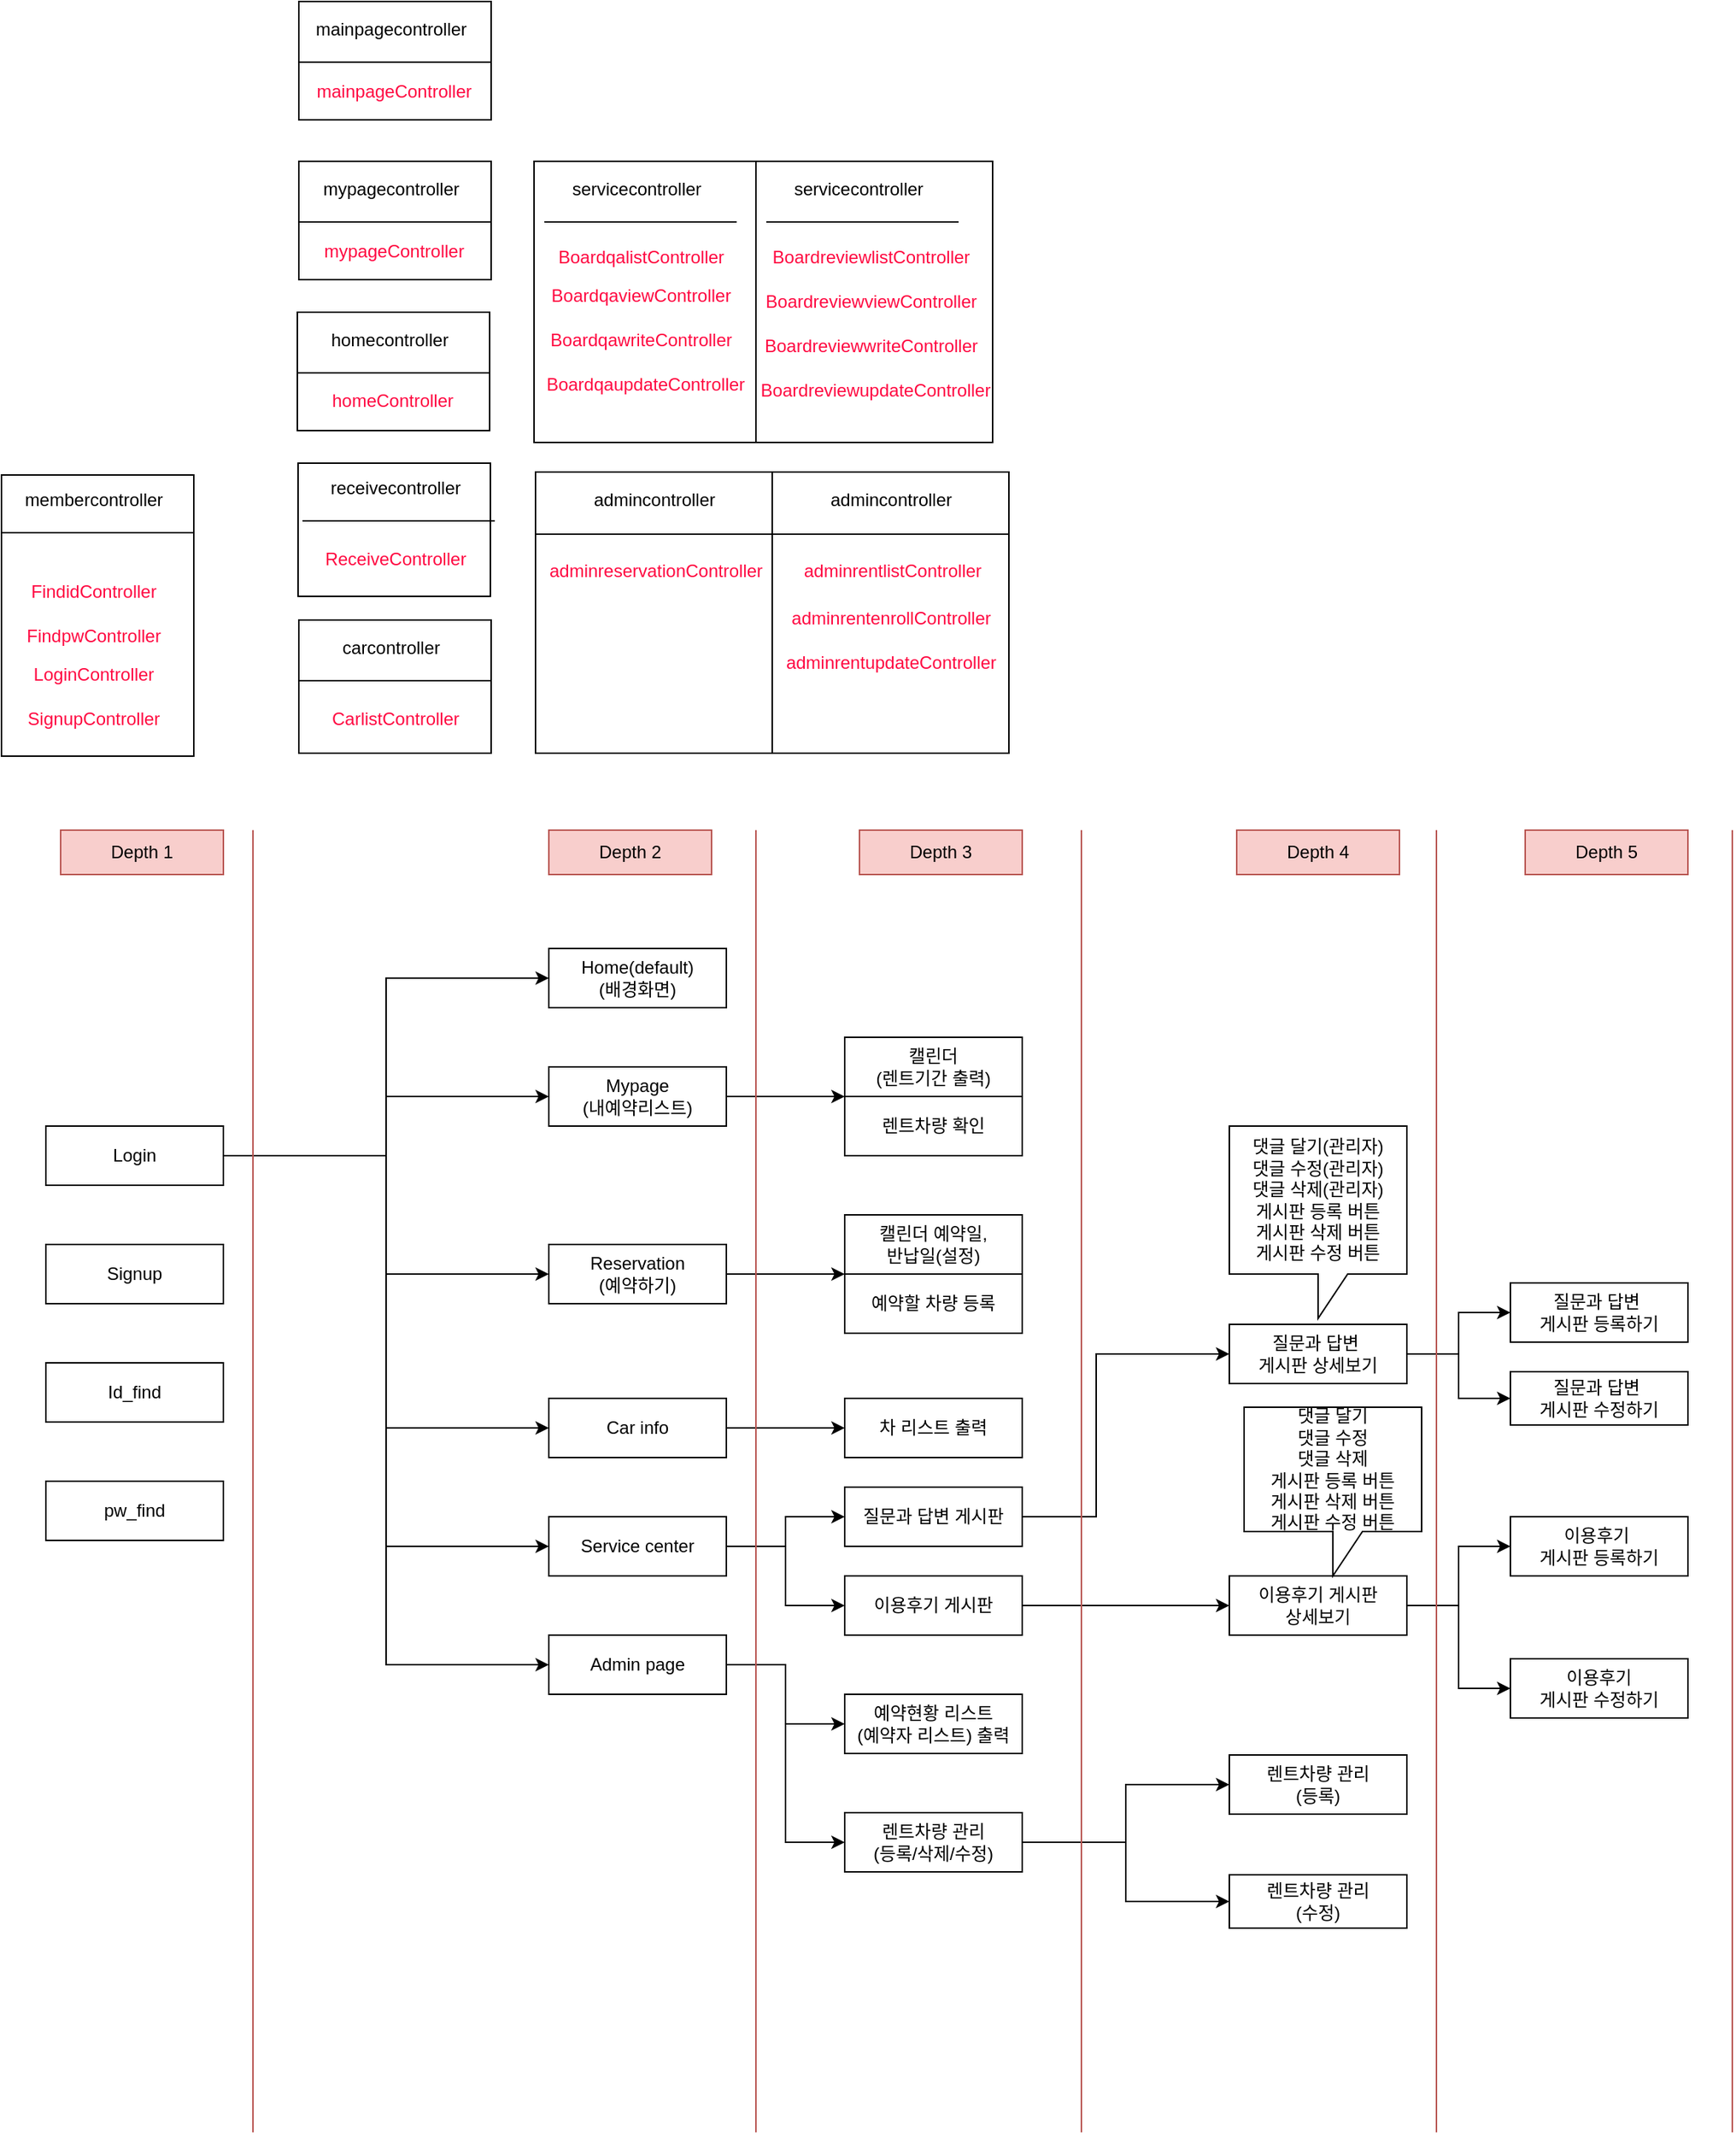 <mxfile version="15.7.1" type="device"><diagram id="m4XJBXBItrKOND6yO9t7" name="Page-1"><mxGraphModel dx="2370" dy="2549" grid="1" gridSize="10" guides="1" tooltips="1" connect="1" arrows="1" fold="1" page="1" pageScale="1" pageWidth="827" pageHeight="1169" math="0" shadow="0"><root><mxCell id="0"/><mxCell id="1" parent="0"/><mxCell id="Mjkvi9e5ntE0ytHncQsY-12" style="edgeStyle=orthogonalEdgeStyle;rounded=0;orthogonalLoop=1;jettySize=auto;html=1;entryX=0;entryY=0.5;entryDx=0;entryDy=0;" parent="1" source="Mjkvi9e5ntE0ytHncQsY-1" target="Mjkvi9e5ntE0ytHncQsY-6" edge="1"><mxGeometry relative="1" as="geometry"><Array as="points"><mxPoint x="410" y="180"/><mxPoint x="410" y="60"/></Array></mxGeometry></mxCell><mxCell id="Mjkvi9e5ntE0ytHncQsY-13" style="edgeStyle=orthogonalEdgeStyle;rounded=0;orthogonalLoop=1;jettySize=auto;html=1;entryX=0;entryY=0.5;entryDx=0;entryDy=0;" parent="1" source="Mjkvi9e5ntE0ytHncQsY-1" target="Mjkvi9e5ntE0ytHncQsY-7" edge="1"><mxGeometry relative="1" as="geometry"/></mxCell><mxCell id="Mjkvi9e5ntE0ytHncQsY-15" style="edgeStyle=orthogonalEdgeStyle;rounded=0;orthogonalLoop=1;jettySize=auto;html=1;entryX=0;entryY=0.5;entryDx=0;entryDy=0;" parent="1" source="Mjkvi9e5ntE0ytHncQsY-1" target="Mjkvi9e5ntE0ytHncQsY-8" edge="1"><mxGeometry relative="1" as="geometry"/></mxCell><mxCell id="Mjkvi9e5ntE0ytHncQsY-16" style="edgeStyle=orthogonalEdgeStyle;rounded=0;orthogonalLoop=1;jettySize=auto;html=1;entryX=0;entryY=0.5;entryDx=0;entryDy=0;" parent="1" source="Mjkvi9e5ntE0ytHncQsY-1" target="Mjkvi9e5ntE0ytHncQsY-9" edge="1"><mxGeometry relative="1" as="geometry"/></mxCell><mxCell id="Mjkvi9e5ntE0ytHncQsY-17" style="edgeStyle=orthogonalEdgeStyle;rounded=0;orthogonalLoop=1;jettySize=auto;html=1;entryX=0;entryY=0.5;entryDx=0;entryDy=0;" parent="1" source="Mjkvi9e5ntE0ytHncQsY-1" target="Mjkvi9e5ntE0ytHncQsY-10" edge="1"><mxGeometry relative="1" as="geometry"/></mxCell><mxCell id="Mjkvi9e5ntE0ytHncQsY-18" style="edgeStyle=orthogonalEdgeStyle;rounded=0;orthogonalLoop=1;jettySize=auto;html=1;entryX=0;entryY=0.5;entryDx=0;entryDy=0;" parent="1" source="Mjkvi9e5ntE0ytHncQsY-1" target="Mjkvi9e5ntE0ytHncQsY-11" edge="1"><mxGeometry relative="1" as="geometry"/></mxCell><mxCell id="Mjkvi9e5ntE0ytHncQsY-1" value="Login" style="rounded=0;whiteSpace=wrap;html=1;" parent="1" vertex="1"><mxGeometry x="180" y="160" width="120" height="40" as="geometry"/></mxCell><mxCell id="Mjkvi9e5ntE0ytHncQsY-2" value="Signup" style="rounded=0;whiteSpace=wrap;html=1;" parent="1" vertex="1"><mxGeometry x="180" y="240" width="120" height="40" as="geometry"/></mxCell><mxCell id="Mjkvi9e5ntE0ytHncQsY-3" value="Id_find" style="rounded=0;whiteSpace=wrap;html=1;" parent="1" vertex="1"><mxGeometry x="180" y="320" width="120" height="40" as="geometry"/></mxCell><mxCell id="Mjkvi9e5ntE0ytHncQsY-4" value="pw_find" style="rounded=0;whiteSpace=wrap;html=1;" parent="1" vertex="1"><mxGeometry x="180" y="400" width="120" height="40" as="geometry"/></mxCell><mxCell id="Mjkvi9e5ntE0ytHncQsY-6" value="Home(default)&lt;br&gt;(배경화면)" style="rounded=0;whiteSpace=wrap;html=1;" parent="1" vertex="1"><mxGeometry x="520" y="40" width="120" height="40" as="geometry"/></mxCell><mxCell id="_GGmsWmwq4d1BB2UsYyU-12" style="edgeStyle=orthogonalEdgeStyle;rounded=0;orthogonalLoop=1;jettySize=auto;html=1;entryX=0;entryY=0;entryDx=0;entryDy=0;" edge="1" parent="1" source="Mjkvi9e5ntE0ytHncQsY-7" target="Mjkvi9e5ntE0ytHncQsY-26"><mxGeometry relative="1" as="geometry"><Array as="points"><mxPoint x="700" y="140"/><mxPoint x="700" y="140"/></Array></mxGeometry></mxCell><mxCell id="Mjkvi9e5ntE0ytHncQsY-7" value="Mypage&lt;br&gt;(내예약리스트)" style="rounded=0;whiteSpace=wrap;html=1;" parent="1" vertex="1"><mxGeometry x="520" y="120" width="120" height="40" as="geometry"/></mxCell><mxCell id="_GGmsWmwq4d1BB2UsYyU-13" style="edgeStyle=orthogonalEdgeStyle;rounded=0;orthogonalLoop=1;jettySize=auto;html=1;entryX=0;entryY=0;entryDx=0;entryDy=0;" edge="1" parent="1" source="Mjkvi9e5ntE0ytHncQsY-8" target="Mjkvi9e5ntE0ytHncQsY-34"><mxGeometry relative="1" as="geometry"><Array as="points"><mxPoint x="700" y="260"/><mxPoint x="700" y="260"/></Array></mxGeometry></mxCell><mxCell id="Mjkvi9e5ntE0ytHncQsY-8" value="Reservation&lt;br&gt;(예약하기)" style="rounded=0;whiteSpace=wrap;html=1;" parent="1" vertex="1"><mxGeometry x="520" y="240" width="120" height="40" as="geometry"/></mxCell><mxCell id="Mjkvi9e5ntE0ytHncQsY-36" style="edgeStyle=orthogonalEdgeStyle;rounded=0;orthogonalLoop=1;jettySize=auto;html=1;entryX=0;entryY=0.5;entryDx=0;entryDy=0;" parent="1" source="Mjkvi9e5ntE0ytHncQsY-9" target="Mjkvi9e5ntE0ytHncQsY-35" edge="1"><mxGeometry relative="1" as="geometry"/></mxCell><mxCell id="Mjkvi9e5ntE0ytHncQsY-9" value="Car info" style="rounded=0;whiteSpace=wrap;html=1;" parent="1" vertex="1"><mxGeometry x="520" y="344" width="120" height="40" as="geometry"/></mxCell><mxCell id="Mjkvi9e5ntE0ytHncQsY-41" style="edgeStyle=orthogonalEdgeStyle;rounded=0;orthogonalLoop=1;jettySize=auto;html=1;entryX=0;entryY=0.5;entryDx=0;entryDy=0;" parent="1" source="Mjkvi9e5ntE0ytHncQsY-10" target="Mjkvi9e5ntE0ytHncQsY-39" edge="1"><mxGeometry relative="1" as="geometry"/></mxCell><mxCell id="Mjkvi9e5ntE0ytHncQsY-42" style="edgeStyle=orthogonalEdgeStyle;rounded=0;orthogonalLoop=1;jettySize=auto;html=1;entryX=0;entryY=0.5;entryDx=0;entryDy=0;" parent="1" source="Mjkvi9e5ntE0ytHncQsY-10" target="Mjkvi9e5ntE0ytHncQsY-40" edge="1"><mxGeometry relative="1" as="geometry"/></mxCell><mxCell id="Mjkvi9e5ntE0ytHncQsY-10" value="Service center" style="rounded=0;whiteSpace=wrap;html=1;" parent="1" vertex="1"><mxGeometry x="520" y="424" width="120" height="40" as="geometry"/></mxCell><mxCell id="Mjkvi9e5ntE0ytHncQsY-45" style="edgeStyle=orthogonalEdgeStyle;rounded=0;orthogonalLoop=1;jettySize=auto;html=1;entryX=0;entryY=0.5;entryDx=0;entryDy=0;" parent="1" source="Mjkvi9e5ntE0ytHncQsY-11" target="Mjkvi9e5ntE0ytHncQsY-43" edge="1"><mxGeometry relative="1" as="geometry"/></mxCell><mxCell id="Mjkvi9e5ntE0ytHncQsY-46" style="edgeStyle=orthogonalEdgeStyle;rounded=0;orthogonalLoop=1;jettySize=auto;html=1;entryX=0;entryY=0.5;entryDx=0;entryDy=0;" parent="1" source="Mjkvi9e5ntE0ytHncQsY-11" target="Mjkvi9e5ntE0ytHncQsY-44" edge="1"><mxGeometry relative="1" as="geometry"/></mxCell><mxCell id="Mjkvi9e5ntE0ytHncQsY-11" value="Admin page" style="rounded=0;whiteSpace=wrap;html=1;" parent="1" vertex="1"><mxGeometry x="520" y="504" width="120" height="40" as="geometry"/></mxCell><mxCell id="Mjkvi9e5ntE0ytHncQsY-25" value="캘린더&lt;br&gt;(렌트기간 출력)" style="rounded=0;whiteSpace=wrap;html=1;" parent="1" vertex="1"><mxGeometry x="720" y="100" width="120" height="40" as="geometry"/></mxCell><mxCell id="Mjkvi9e5ntE0ytHncQsY-26" value="렌트차량 확인" style="rounded=0;whiteSpace=wrap;html=1;" parent="1" vertex="1"><mxGeometry x="720" y="140" width="120" height="40" as="geometry"/></mxCell><mxCell id="Mjkvi9e5ntE0ytHncQsY-33" value="캘린더 예약일, &lt;br&gt;반납일(설정)" style="rounded=0;whiteSpace=wrap;html=1;" parent="1" vertex="1"><mxGeometry x="720" y="220" width="120" height="40" as="geometry"/></mxCell><mxCell id="Mjkvi9e5ntE0ytHncQsY-34" value="예약할 차량 등록" style="rounded=0;whiteSpace=wrap;html=1;" parent="1" vertex="1"><mxGeometry x="720" y="260" width="120" height="40" as="geometry"/></mxCell><mxCell id="Mjkvi9e5ntE0ytHncQsY-35" value="차 리스트 출력" style="rounded=0;whiteSpace=wrap;html=1;" parent="1" vertex="1"><mxGeometry x="720" y="344" width="120" height="40" as="geometry"/></mxCell><mxCell id="_GGmsWmwq4d1BB2UsYyU-41" style="edgeStyle=orthogonalEdgeStyle;rounded=0;orthogonalLoop=1;jettySize=auto;html=1;entryX=0;entryY=0.5;entryDx=0;entryDy=0;" edge="1" parent="1" source="Mjkvi9e5ntE0ytHncQsY-39" target="_GGmsWmwq4d1BB2UsYyU-22"><mxGeometry relative="1" as="geometry"><Array as="points"><mxPoint x="890" y="424"/><mxPoint x="890" y="314"/></Array></mxGeometry></mxCell><mxCell id="Mjkvi9e5ntE0ytHncQsY-39" value="질문과 답변 게시판" style="rounded=0;whiteSpace=wrap;html=1;" parent="1" vertex="1"><mxGeometry x="720" y="404" width="120" height="40" as="geometry"/></mxCell><mxCell id="_GGmsWmwq4d1BB2UsYyU-44" style="edgeStyle=orthogonalEdgeStyle;rounded=0;orthogonalLoop=1;jettySize=auto;html=1;entryX=0;entryY=0.5;entryDx=0;entryDy=0;" edge="1" parent="1" source="Mjkvi9e5ntE0ytHncQsY-40" target="_GGmsWmwq4d1BB2UsYyU-37"><mxGeometry relative="1" as="geometry"/></mxCell><mxCell id="Mjkvi9e5ntE0ytHncQsY-40" value="이용후기 게시판" style="rounded=0;whiteSpace=wrap;html=1;" parent="1" vertex="1"><mxGeometry x="720" y="464" width="120" height="40" as="geometry"/></mxCell><mxCell id="Mjkvi9e5ntE0ytHncQsY-43" value="예약현황 리스트&lt;br&gt;(예약자 리스트) 출력" style="rounded=0;whiteSpace=wrap;html=1;" parent="1" vertex="1"><mxGeometry x="720" y="544" width="120" height="40" as="geometry"/></mxCell><mxCell id="_GGmsWmwq4d1BB2UsYyU-50" style="edgeStyle=orthogonalEdgeStyle;rounded=0;orthogonalLoop=1;jettySize=auto;html=1;entryX=0;entryY=0.5;entryDx=0;entryDy=0;" edge="1" parent="1" source="Mjkvi9e5ntE0ytHncQsY-44" target="_GGmsWmwq4d1BB2UsYyU-47"><mxGeometry relative="1" as="geometry"/></mxCell><mxCell id="_GGmsWmwq4d1BB2UsYyU-52" style="edgeStyle=orthogonalEdgeStyle;rounded=0;orthogonalLoop=1;jettySize=auto;html=1;entryX=0;entryY=0.5;entryDx=0;entryDy=0;" edge="1" parent="1" source="Mjkvi9e5ntE0ytHncQsY-44" target="_GGmsWmwq4d1BB2UsYyU-49"><mxGeometry relative="1" as="geometry"/></mxCell><mxCell id="Mjkvi9e5ntE0ytHncQsY-44" value="렌트차량 관리&lt;br&gt;(등록/삭제/수정)" style="rounded=0;whiteSpace=wrap;html=1;" parent="1" vertex="1"><mxGeometry x="720" y="624" width="120" height="40" as="geometry"/></mxCell><mxCell id="_GGmsWmwq4d1BB2UsYyU-16" value="질문과 답변&amp;nbsp;&lt;br&gt;게시판 등록하기" style="rounded=0;whiteSpace=wrap;html=1;" vertex="1" parent="1"><mxGeometry x="1170" y="266" width="120" height="40" as="geometry"/></mxCell><mxCell id="_GGmsWmwq4d1BB2UsYyU-21" value="질문과 답변&amp;nbsp;&lt;br&gt;게시판 수정하기" style="rounded=0;whiteSpace=wrap;html=1;" vertex="1" parent="1"><mxGeometry x="1170" y="326" width="120" height="36" as="geometry"/></mxCell><mxCell id="_GGmsWmwq4d1BB2UsYyU-35" style="edgeStyle=orthogonalEdgeStyle;rounded=0;orthogonalLoop=1;jettySize=auto;html=1;entryX=0;entryY=0.5;entryDx=0;entryDy=0;" edge="1" parent="1" source="_GGmsWmwq4d1BB2UsYyU-22" target="_GGmsWmwq4d1BB2UsYyU-16"><mxGeometry relative="1" as="geometry"/></mxCell><mxCell id="_GGmsWmwq4d1BB2UsYyU-36" style="edgeStyle=orthogonalEdgeStyle;rounded=0;orthogonalLoop=1;jettySize=auto;html=1;entryX=0;entryY=0.5;entryDx=0;entryDy=0;" edge="1" parent="1" source="_GGmsWmwq4d1BB2UsYyU-22" target="_GGmsWmwq4d1BB2UsYyU-21"><mxGeometry relative="1" as="geometry"/></mxCell><mxCell id="_GGmsWmwq4d1BB2UsYyU-22" value="질문과 답변&amp;nbsp;&lt;br&gt;게시판 상세보기" style="rounded=0;whiteSpace=wrap;html=1;" vertex="1" parent="1"><mxGeometry x="980" y="294" width="120" height="40" as="geometry"/></mxCell><mxCell id="_GGmsWmwq4d1BB2UsYyU-34" value="댓글 달기(관리자)&lt;br&gt;댓글 수정(관리자)&lt;br&gt;댓글 삭제(관리자)&lt;br&gt;게시판 등록 버튼&lt;br&gt;게시판 삭제 버튼&lt;br&gt;게시판 수정 버튼" style="shape=callout;whiteSpace=wrap;html=1;perimeter=calloutPerimeter;" vertex="1" parent="1"><mxGeometry x="980" y="160" width="120" height="130" as="geometry"/></mxCell><mxCell id="_GGmsWmwq4d1BB2UsYyU-42" style="edgeStyle=orthogonalEdgeStyle;rounded=0;orthogonalLoop=1;jettySize=auto;html=1;entryX=0;entryY=0.5;entryDx=0;entryDy=0;" edge="1" parent="1" source="_GGmsWmwq4d1BB2UsYyU-37" target="_GGmsWmwq4d1BB2UsYyU-38"><mxGeometry relative="1" as="geometry"/></mxCell><mxCell id="_GGmsWmwq4d1BB2UsYyU-43" style="edgeStyle=orthogonalEdgeStyle;rounded=0;orthogonalLoop=1;jettySize=auto;html=1;entryX=0;entryY=0.5;entryDx=0;entryDy=0;" edge="1" parent="1" source="_GGmsWmwq4d1BB2UsYyU-37" target="_GGmsWmwq4d1BB2UsYyU-39"><mxGeometry relative="1" as="geometry"/></mxCell><mxCell id="_GGmsWmwq4d1BB2UsYyU-37" value="이용후기 게시판&lt;br&gt;상세보기" style="rounded=0;whiteSpace=wrap;html=1;" vertex="1" parent="1"><mxGeometry x="980" y="464" width="120" height="40" as="geometry"/></mxCell><mxCell id="_GGmsWmwq4d1BB2UsYyU-38" value="이용후기&amp;nbsp;&lt;br&gt;게시판 등록하기" style="rounded=0;whiteSpace=wrap;html=1;" vertex="1" parent="1"><mxGeometry x="1170" y="424" width="120" height="40" as="geometry"/></mxCell><mxCell id="_GGmsWmwq4d1BB2UsYyU-39" value="이용후기&lt;br&gt;게시판 수정하기" style="rounded=0;whiteSpace=wrap;html=1;" vertex="1" parent="1"><mxGeometry x="1170" y="520" width="120" height="40" as="geometry"/></mxCell><mxCell id="_GGmsWmwq4d1BB2UsYyU-45" value="댓글 달기&lt;br&gt;댓글 수정&lt;br&gt;댓글 삭제&lt;br&gt;게시판 등록 버튼&lt;br&gt;게시판 삭제 버튼&lt;br&gt;게시판 수정 버튼" style="shape=callout;whiteSpace=wrap;html=1;perimeter=calloutPerimeter;" vertex="1" parent="1"><mxGeometry x="990" y="350" width="120" height="114" as="geometry"/></mxCell><mxCell id="_GGmsWmwq4d1BB2UsYyU-47" value="렌트차량 관리&lt;br&gt;(등록)" style="rounded=0;whiteSpace=wrap;html=1;" vertex="1" parent="1"><mxGeometry x="980" y="585" width="120" height="40" as="geometry"/></mxCell><mxCell id="_GGmsWmwq4d1BB2UsYyU-49" value="렌트차량 관리&lt;br&gt;(수정)" style="rounded=0;whiteSpace=wrap;html=1;" vertex="1" parent="1"><mxGeometry x="980" y="666" width="120" height="36" as="geometry"/></mxCell><mxCell id="_GGmsWmwq4d1BB2UsYyU-53" value="Depth 1" style="text;html=1;strokeColor=#b85450;fillColor=#f8cecc;align=center;verticalAlign=middle;whiteSpace=wrap;rounded=0;" vertex="1" parent="1"><mxGeometry x="190" y="-40" width="110" height="30" as="geometry"/></mxCell><mxCell id="_GGmsWmwq4d1BB2UsYyU-54" value="Depth 2" style="text;html=1;align=center;verticalAlign=middle;whiteSpace=wrap;rounded=0;fillColor=#f8cecc;strokeColor=#b85450;" vertex="1" parent="1"><mxGeometry x="520" y="-40" width="110" height="30" as="geometry"/></mxCell><mxCell id="_GGmsWmwq4d1BB2UsYyU-55" value="Depth 3" style="text;html=1;strokeColor=#b85450;fillColor=#f8cecc;align=center;verticalAlign=middle;whiteSpace=wrap;rounded=0;" vertex="1" parent="1"><mxGeometry x="730" y="-40" width="110" height="30" as="geometry"/></mxCell><mxCell id="_GGmsWmwq4d1BB2UsYyU-56" value="Depth 4" style="text;html=1;strokeColor=#b85450;fillColor=#f8cecc;align=center;verticalAlign=middle;whiteSpace=wrap;rounded=0;" vertex="1" parent="1"><mxGeometry x="985" y="-40" width="110" height="30" as="geometry"/></mxCell><mxCell id="_GGmsWmwq4d1BB2UsYyU-57" value="Depth 5" style="text;html=1;strokeColor=#b85450;fillColor=#f8cecc;align=center;verticalAlign=middle;whiteSpace=wrap;rounded=0;" vertex="1" parent="1"><mxGeometry x="1180" y="-40" width="110" height="30" as="geometry"/></mxCell><mxCell id="_GGmsWmwq4d1BB2UsYyU-59" value="" style="endArrow=none;html=1;rounded=0;fillColor=#f8cecc;strokeColor=#b85450;fontColor=#FF0841;" edge="1" parent="1"><mxGeometry width="50" height="50" relative="1" as="geometry"><mxPoint x="320" y="840" as="sourcePoint"/><mxPoint x="320" y="-40" as="targetPoint"/></mxGeometry></mxCell><mxCell id="_GGmsWmwq4d1BB2UsYyU-61" value="" style="endArrow=none;html=1;rounded=0;fillColor=#f8cecc;strokeColor=#b85450;fontColor=#FF0841;" edge="1" parent="1"><mxGeometry width="50" height="50" relative="1" as="geometry"><mxPoint x="660" y="840.0" as="sourcePoint"/><mxPoint x="660" y="-40" as="targetPoint"/></mxGeometry></mxCell><mxCell id="_GGmsWmwq4d1BB2UsYyU-62" value="" style="endArrow=none;html=1;rounded=0;fillColor=#f8cecc;strokeColor=#b85450;fontColor=#FF0841;" edge="1" parent="1"><mxGeometry width="50" height="50" relative="1" as="geometry"><mxPoint x="880" y="840.0" as="sourcePoint"/><mxPoint x="880" y="-40" as="targetPoint"/></mxGeometry></mxCell><mxCell id="_GGmsWmwq4d1BB2UsYyU-63" value="" style="endArrow=none;html=1;rounded=0;fillColor=#f8cecc;strokeColor=#b85450;fontColor=#FF0841;" edge="1" parent="1"><mxGeometry width="50" height="50" relative="1" as="geometry"><mxPoint x="1120.0" y="840.0" as="sourcePoint"/><mxPoint x="1120.0" y="-40" as="targetPoint"/></mxGeometry></mxCell><mxCell id="_GGmsWmwq4d1BB2UsYyU-64" value="" style="endArrow=none;html=1;rounded=0;fillColor=#f8cecc;strokeColor=#b85450;fontColor=#FF0841;" edge="1" parent="1"><mxGeometry width="50" height="50" relative="1" as="geometry"><mxPoint x="1320.0" y="840.0" as="sourcePoint"/><mxPoint x="1320.0" y="-40" as="targetPoint"/></mxGeometry></mxCell><mxCell id="_GGmsWmwq4d1BB2UsYyU-65" value="" style="rounded=0;whiteSpace=wrap;html=1;fontColor=#FF0841;" vertex="1" parent="1"><mxGeometry x="150" y="-280" width="130" height="190" as="geometry"/></mxCell><mxCell id="_GGmsWmwq4d1BB2UsYyU-66" value="&lt;font color=&quot;#000000&quot;&gt;membercontroller&lt;/font&gt;" style="text;html=1;strokeColor=none;fillColor=none;align=center;verticalAlign=middle;whiteSpace=wrap;rounded=0;fontColor=#FF0841;" vertex="1" parent="1"><mxGeometry x="160" y="-278" width="105" height="30" as="geometry"/></mxCell><mxCell id="_GGmsWmwq4d1BB2UsYyU-67" value="FindpwController" style="text;html=1;strokeColor=none;fillColor=none;align=center;verticalAlign=middle;whiteSpace=wrap;rounded=0;fontColor=#FF0841;" vertex="1" parent="1"><mxGeometry x="160" y="-186" width="105" height="30" as="geometry"/></mxCell><mxCell id="_GGmsWmwq4d1BB2UsYyU-68" value="LoginController" style="text;html=1;strokeColor=none;fillColor=none;align=center;verticalAlign=middle;whiteSpace=wrap;rounded=0;fontColor=#FF0841;" vertex="1" parent="1"><mxGeometry x="160" y="-160" width="105" height="30" as="geometry"/></mxCell><mxCell id="_GGmsWmwq4d1BB2UsYyU-69" value="SignupController" style="text;html=1;strokeColor=none;fillColor=none;align=center;verticalAlign=middle;whiteSpace=wrap;rounded=0;fontColor=#FF0841;" vertex="1" parent="1"><mxGeometry x="160" y="-130" width="105" height="30" as="geometry"/></mxCell><mxCell id="_GGmsWmwq4d1BB2UsYyU-70" value="" style="endArrow=none;html=1;rounded=0;fontColor=#FF0841;" edge="1" parent="1"><mxGeometry width="50" height="50" relative="1" as="geometry"><mxPoint x="150" y="-241" as="sourcePoint"/><mxPoint x="280" y="-241" as="targetPoint"/></mxGeometry></mxCell><mxCell id="_GGmsWmwq4d1BB2UsYyU-74" value="FindidController" style="text;html=1;strokeColor=none;fillColor=none;align=center;verticalAlign=middle;whiteSpace=wrap;rounded=0;fontColor=#FF0841;" vertex="1" parent="1"><mxGeometry x="160" y="-216" width="105" height="30" as="geometry"/></mxCell><mxCell id="_GGmsWmwq4d1BB2UsYyU-83" value="" style="rounded=0;whiteSpace=wrap;html=1;fontColor=#FF0841;" vertex="1" parent="1"><mxGeometry x="351" y="-182" width="130" height="90" as="geometry"/></mxCell><mxCell id="_GGmsWmwq4d1BB2UsYyU-84" value="carcontroller" style="text;html=1;strokeColor=none;fillColor=none;align=center;verticalAlign=middle;whiteSpace=wrap;rounded=0;fontColor=#000000;" vertex="1" parent="1"><mxGeometry x="361" y="-178" width="105" height="30" as="geometry"/></mxCell><mxCell id="_GGmsWmwq4d1BB2UsYyU-85" value="" style="endArrow=none;html=1;rounded=0;fontColor=#FF0841;" edge="1" parent="1"><mxGeometry width="50" height="50" relative="1" as="geometry"><mxPoint x="351" y="-141" as="sourcePoint"/><mxPoint x="481" y="-141" as="targetPoint"/></mxGeometry></mxCell><mxCell id="_GGmsWmwq4d1BB2UsYyU-86" value="CarlistController" style="text;html=1;strokeColor=none;fillColor=none;align=center;verticalAlign=middle;whiteSpace=wrap;rounded=0;fontColor=#FF0841;" vertex="1" parent="1"><mxGeometry x="363.5" y="-130" width="105" height="30" as="geometry"/></mxCell><mxCell id="_GGmsWmwq4d1BB2UsYyU-87" value="" style="rounded=0;whiteSpace=wrap;html=1;fontColor=#FF0841;" vertex="1" parent="1"><mxGeometry x="350.5" y="-288" width="130" height="90" as="geometry"/></mxCell><mxCell id="_GGmsWmwq4d1BB2UsYyU-88" value="receivecontroller" style="text;html=1;strokeColor=none;fillColor=none;align=center;verticalAlign=middle;whiteSpace=wrap;rounded=0;fontColor=#000000;" vertex="1" parent="1"><mxGeometry x="363.5" y="-286" width="105" height="30" as="geometry"/></mxCell><mxCell id="_GGmsWmwq4d1BB2UsYyU-89" value="" style="endArrow=none;html=1;rounded=0;fontColor=#FF0841;" edge="1" parent="1"><mxGeometry width="50" height="50" relative="1" as="geometry"><mxPoint x="353.5" y="-249" as="sourcePoint"/><mxPoint x="483.5" y="-249" as="targetPoint"/></mxGeometry></mxCell><mxCell id="_GGmsWmwq4d1BB2UsYyU-90" value="ReceiveController" style="text;html=1;strokeColor=none;fillColor=none;align=center;verticalAlign=middle;whiteSpace=wrap;rounded=0;fontColor=#FF0841;" vertex="1" parent="1"><mxGeometry x="363.5" y="-238" width="105" height="30" as="geometry"/></mxCell><mxCell id="_GGmsWmwq4d1BB2UsYyU-91" value="" style="rounded=0;whiteSpace=wrap;html=1;fontColor=#FF0841;" vertex="1" parent="1"><mxGeometry x="351" y="-492" width="130" height="80" as="geometry"/></mxCell><mxCell id="_GGmsWmwq4d1BB2UsYyU-92" value="mypagecontroller" style="text;html=1;strokeColor=none;fillColor=none;align=center;verticalAlign=middle;whiteSpace=wrap;rounded=0;fontColor=#000000;" vertex="1" parent="1"><mxGeometry x="361" y="-488" width="105" height="30" as="geometry"/></mxCell><mxCell id="_GGmsWmwq4d1BB2UsYyU-93" value="" style="endArrow=none;html=1;rounded=0;fontColor=#FF0841;" edge="1" parent="1"><mxGeometry width="50" height="50" relative="1" as="geometry"><mxPoint x="351" y="-451.0" as="sourcePoint"/><mxPoint x="481" y="-451.0" as="targetPoint"/></mxGeometry></mxCell><mxCell id="_GGmsWmwq4d1BB2UsYyU-98" value="" style="rounded=0;whiteSpace=wrap;html=1;fontColor=#FF0841;" vertex="1" parent="1"><mxGeometry x="350" y="-390" width="130" height="80" as="geometry"/></mxCell><mxCell id="_GGmsWmwq4d1BB2UsYyU-99" value="homecontroller" style="text;html=1;strokeColor=none;fillColor=none;align=center;verticalAlign=middle;whiteSpace=wrap;rounded=0;fontColor=#000000;" vertex="1" parent="1"><mxGeometry x="360" y="-386" width="105" height="30" as="geometry"/></mxCell><mxCell id="_GGmsWmwq4d1BB2UsYyU-100" value="" style="endArrow=none;html=1;rounded=0;fontColor=#FF0841;" edge="1" parent="1"><mxGeometry width="50" height="50" relative="1" as="geometry"><mxPoint x="350" y="-349.0" as="sourcePoint"/><mxPoint x="480" y="-349.0" as="targetPoint"/></mxGeometry></mxCell><mxCell id="_GGmsWmwq4d1BB2UsYyU-102" value="" style="rounded=0;whiteSpace=wrap;html=1;fontColor=#FF0841;" vertex="1" parent="1"><mxGeometry x="511" y="-282" width="160" height="190" as="geometry"/></mxCell><mxCell id="_GGmsWmwq4d1BB2UsYyU-103" value="admincontroller" style="text;html=1;strokeColor=none;fillColor=none;align=center;verticalAlign=middle;whiteSpace=wrap;rounded=0;fontColor=#000000;" vertex="1" parent="1"><mxGeometry x="539" y="-278" width="105" height="30" as="geometry"/></mxCell><mxCell id="_GGmsWmwq4d1BB2UsYyU-104" value="" style="endArrow=none;html=1;rounded=0;fontColor=#FF0841;" edge="1" parent="1"><mxGeometry width="50" height="50" relative="1" as="geometry"><mxPoint x="511" y="-240" as="sourcePoint"/><mxPoint x="671" y="-240" as="targetPoint"/></mxGeometry></mxCell><mxCell id="_GGmsWmwq4d1BB2UsYyU-106" value="" style="rounded=0;whiteSpace=wrap;html=1;fontColor=#FF0841;" vertex="1" parent="1"><mxGeometry x="510" y="-492" width="150" height="190" as="geometry"/></mxCell><mxCell id="_GGmsWmwq4d1BB2UsYyU-107" value="servicecontroller" style="text;html=1;strokeColor=none;fillColor=none;align=center;verticalAlign=middle;whiteSpace=wrap;rounded=0;fontColor=#000000;" vertex="1" parent="1"><mxGeometry x="527" y="-488" width="105" height="30" as="geometry"/></mxCell><mxCell id="_GGmsWmwq4d1BB2UsYyU-108" value="" style="endArrow=none;html=1;rounded=0;fontColor=#FF0841;" edge="1" parent="1"><mxGeometry width="50" height="50" relative="1" as="geometry"><mxPoint x="517" y="-451.0" as="sourcePoint"/><mxPoint x="647.0" y="-451.0" as="targetPoint"/></mxGeometry></mxCell><mxCell id="_GGmsWmwq4d1BB2UsYyU-109" value="mypageController" style="text;html=1;strokeColor=none;fillColor=none;align=center;verticalAlign=middle;whiteSpace=wrap;rounded=0;fontColor=#FF0841;" vertex="1" parent="1"><mxGeometry x="362.5" y="-446" width="105" height="30" as="geometry"/></mxCell><mxCell id="_GGmsWmwq4d1BB2UsYyU-110" value="homeController" style="text;html=1;strokeColor=none;fillColor=none;align=center;verticalAlign=middle;whiteSpace=wrap;rounded=0;fontColor=#FF0841;" vertex="1" parent="1"><mxGeometry x="361.5" y="-345" width="105" height="30" as="geometry"/></mxCell><mxCell id="_GGmsWmwq4d1BB2UsYyU-112" value="" style="rounded=0;whiteSpace=wrap;html=1;fontColor=#FF0841;" vertex="1" parent="1"><mxGeometry x="351" y="-600" width="130" height="80" as="geometry"/></mxCell><mxCell id="_GGmsWmwq4d1BB2UsYyU-113" value="mainpagecontroller" style="text;html=1;strokeColor=none;fillColor=none;align=center;verticalAlign=middle;whiteSpace=wrap;rounded=0;fontColor=#000000;" vertex="1" parent="1"><mxGeometry x="361" y="-596" width="105" height="30" as="geometry"/></mxCell><mxCell id="_GGmsWmwq4d1BB2UsYyU-114" value="" style="endArrow=none;html=1;rounded=0;fontColor=#FF0841;" edge="1" parent="1"><mxGeometry width="50" height="50" relative="1" as="geometry"><mxPoint x="351" y="-559.0" as="sourcePoint"/><mxPoint x="481" y="-559.0" as="targetPoint"/></mxGeometry></mxCell><mxCell id="_GGmsWmwq4d1BB2UsYyU-115" value="mainpageController" style="text;html=1;strokeColor=none;fillColor=none;align=center;verticalAlign=middle;whiteSpace=wrap;rounded=0;fontColor=#FF0841;" vertex="1" parent="1"><mxGeometry x="362.5" y="-554" width="105" height="30" as="geometry"/></mxCell><mxCell id="_GGmsWmwq4d1BB2UsYyU-116" value="adminreservationController" style="text;html=1;strokeColor=none;fillColor=none;align=center;verticalAlign=middle;whiteSpace=wrap;rounded=0;fontColor=#FF0841;" vertex="1" parent="1"><mxGeometry x="540" y="-230" width="105" height="30" as="geometry"/></mxCell><mxCell id="_GGmsWmwq4d1BB2UsYyU-117" value="BoardqalistController" style="text;html=1;strokeColor=none;fillColor=none;align=center;verticalAlign=middle;whiteSpace=wrap;rounded=0;fontColor=#FF0841;" vertex="1" parent="1"><mxGeometry x="529.5" y="-442" width="105" height="30" as="geometry"/></mxCell><mxCell id="_GGmsWmwq4d1BB2UsYyU-119" value="" style="rounded=0;whiteSpace=wrap;html=1;fontColor=#FF0841;" vertex="1" parent="1"><mxGeometry x="660" y="-492" width="160" height="190" as="geometry"/></mxCell><mxCell id="_GGmsWmwq4d1BB2UsYyU-120" value="servicecontroller" style="text;html=1;strokeColor=none;fillColor=none;align=center;verticalAlign=middle;whiteSpace=wrap;rounded=0;fontColor=#000000;" vertex="1" parent="1"><mxGeometry x="677" y="-488" width="105" height="30" as="geometry"/></mxCell><mxCell id="_GGmsWmwq4d1BB2UsYyU-121" value="" style="endArrow=none;html=1;rounded=0;fontColor=#FF0841;" edge="1" parent="1"><mxGeometry width="50" height="50" relative="1" as="geometry"><mxPoint x="667" y="-451.0" as="sourcePoint"/><mxPoint x="797.0" y="-451.0" as="targetPoint"/></mxGeometry></mxCell><mxCell id="_GGmsWmwq4d1BB2UsYyU-118" value="BoardreviewlistController" style="text;html=1;strokeColor=none;fillColor=none;align=center;verticalAlign=middle;whiteSpace=wrap;rounded=0;fontColor=#FF0841;" vertex="1" parent="1"><mxGeometry x="668" y="-442" width="140" height="30" as="geometry"/></mxCell><mxCell id="_GGmsWmwq4d1BB2UsYyU-123" value="BoardqaviewController" style="text;html=1;strokeColor=none;fillColor=none;align=center;verticalAlign=middle;whiteSpace=wrap;rounded=0;fontColor=#FF0841;" vertex="1" parent="1"><mxGeometry x="529.5" y="-416" width="105" height="30" as="geometry"/></mxCell><mxCell id="_GGmsWmwq4d1BB2UsYyU-124" value="BoardqawriteController" style="text;html=1;strokeColor=none;fillColor=none;align=center;verticalAlign=middle;whiteSpace=wrap;rounded=0;fontColor=#FF0841;" vertex="1" parent="1"><mxGeometry x="529.5" y="-386" width="105" height="30" as="geometry"/></mxCell><mxCell id="_GGmsWmwq4d1BB2UsYyU-125" value="BoardqaupdateController" style="text;html=1;strokeColor=none;fillColor=none;align=center;verticalAlign=middle;whiteSpace=wrap;rounded=0;fontColor=#FF0841;" vertex="1" parent="1"><mxGeometry x="532.5" y="-356" width="105" height="30" as="geometry"/></mxCell><mxCell id="_GGmsWmwq4d1BB2UsYyU-126" value="BoardreviewviewController" style="text;html=1;strokeColor=none;fillColor=none;align=center;verticalAlign=middle;whiteSpace=wrap;rounded=0;fontColor=#FF0841;" vertex="1" parent="1"><mxGeometry x="668" y="-412" width="140" height="30" as="geometry"/></mxCell><mxCell id="_GGmsWmwq4d1BB2UsYyU-127" value="BoardreviewwriteController" style="text;html=1;strokeColor=none;fillColor=none;align=center;verticalAlign=middle;whiteSpace=wrap;rounded=0;fontColor=#FF0841;" vertex="1" parent="1"><mxGeometry x="668" y="-382" width="140" height="30" as="geometry"/></mxCell><mxCell id="_GGmsWmwq4d1BB2UsYyU-128" value="BoardreviewupdateController" style="text;html=1;strokeColor=none;fillColor=none;align=center;verticalAlign=middle;whiteSpace=wrap;rounded=0;fontColor=#FF0841;" vertex="1" parent="1"><mxGeometry x="671" y="-352" width="140" height="30" as="geometry"/></mxCell><mxCell id="_GGmsWmwq4d1BB2UsYyU-129" value="" style="rounded=0;whiteSpace=wrap;html=1;fontColor=#FF0841;" vertex="1" parent="1"><mxGeometry x="671" y="-282" width="160" height="190" as="geometry"/></mxCell><mxCell id="_GGmsWmwq4d1BB2UsYyU-130" value="admincontroller" style="text;html=1;strokeColor=none;fillColor=none;align=center;verticalAlign=middle;whiteSpace=wrap;rounded=0;fontColor=#000000;" vertex="1" parent="1"><mxGeometry x="699" y="-278" width="105" height="30" as="geometry"/></mxCell><mxCell id="_GGmsWmwq4d1BB2UsYyU-131" value="" style="endArrow=none;html=1;rounded=0;fontColor=#FF0841;" edge="1" parent="1"><mxGeometry width="50" height="50" relative="1" as="geometry"><mxPoint x="671" y="-240" as="sourcePoint"/><mxPoint x="831" y="-240" as="targetPoint"/></mxGeometry></mxCell><mxCell id="_GGmsWmwq4d1BB2UsYyU-132" value="adminrentlistController" style="text;html=1;strokeColor=none;fillColor=none;align=center;verticalAlign=middle;whiteSpace=wrap;rounded=0;fontColor=#FF0841;" vertex="1" parent="1"><mxGeometry x="700" y="-230" width="105" height="30" as="geometry"/></mxCell><mxCell id="_GGmsWmwq4d1BB2UsYyU-133" value="adminrentenrollController" style="text;html=1;strokeColor=none;fillColor=none;align=center;verticalAlign=middle;whiteSpace=wrap;rounded=0;fontColor=#FF0841;" vertex="1" parent="1"><mxGeometry x="698.5" y="-198" width="105" height="30" as="geometry"/></mxCell><mxCell id="_GGmsWmwq4d1BB2UsYyU-134" value="adminrentupdateController" style="text;html=1;strokeColor=none;fillColor=none;align=center;verticalAlign=middle;whiteSpace=wrap;rounded=0;fontColor=#FF0841;" vertex="1" parent="1"><mxGeometry x="698.5" y="-168" width="105" height="30" as="geometry"/></mxCell></root></mxGraphModel></diagram></mxfile>